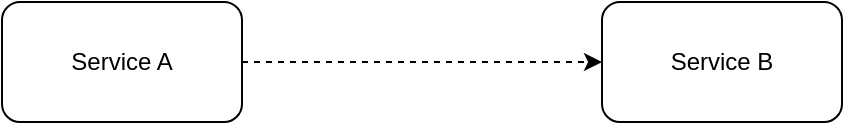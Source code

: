 <mxfile version="16.6.6" type="device"><diagram id="IRTRRDauqhS0KC-Vc0i-" name="Page-1"><mxGraphModel dx="1422" dy="778" grid="1" gridSize="10" guides="1" tooltips="1" connect="1" arrows="1" fold="1" page="1" pageScale="1" pageWidth="850" pageHeight="1100" math="0" shadow="0"><root><mxCell id="0"/><mxCell id="1" parent="0"/><mxCell id="BGuPzNg7n9KqEnOM3PpP-13" value="Service B" style="rounded=1;whiteSpace=wrap;html=1;fontSize=12;" vertex="1" parent="1"><mxGeometry x="510" y="490" width="120" height="60" as="geometry"/></mxCell><mxCell id="BGuPzNg7n9KqEnOM3PpP-18" value="Service A" style="rounded=1;whiteSpace=wrap;html=1;fontSize=12;" vertex="1" parent="1"><mxGeometry x="210" y="490" width="120" height="60" as="geometry"/></mxCell><mxCell id="BGuPzNg7n9KqEnOM3PpP-19" value="" style="endArrow=classic;html=1;rounded=0;fontSize=12;exitX=1;exitY=0.5;exitDx=0;exitDy=0;entryX=0;entryY=0.5;entryDx=0;entryDy=0;dashed=1;" edge="1" parent="1" source="BGuPzNg7n9KqEnOM3PpP-18" target="BGuPzNg7n9KqEnOM3PpP-13"><mxGeometry width="50" height="50" relative="1" as="geometry"><mxPoint x="430" y="430" as="sourcePoint"/><mxPoint x="480" y="380" as="targetPoint"/></mxGeometry></mxCell></root></mxGraphModel></diagram></mxfile>